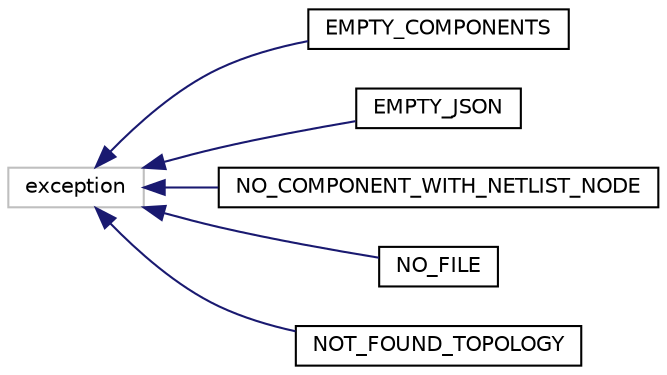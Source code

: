 digraph "Graphical Class Hierarchy"
{
 // LATEX_PDF_SIZE
  edge [fontname="Helvetica",fontsize="10",labelfontname="Helvetica",labelfontsize="10"];
  node [fontname="Helvetica",fontsize="10",shape=record];
  rankdir="LR";
  Node5 [label="exception",height=0.2,width=0.4,color="grey75", fillcolor="white", style="filled",tooltip=" "];
  Node5 -> Node0 [dir="back",color="midnightblue",fontsize="10",style="solid",fontname="Helvetica"];
  Node0 [label="EMPTY_COMPONENTS",height=0.2,width=0.4,color="black", fillcolor="white", style="filled",URL="$classEMPTY__COMPONENTS.html",tooltip="need if no components exist in this topology"];
  Node5 -> Node7 [dir="back",color="midnightblue",fontsize="10",style="solid",fontname="Helvetica"];
  Node7 [label="EMPTY_JSON",height=0.2,width=0.4,color="black", fillcolor="white", style="filled",URL="$classEMPTY__JSON.html",tooltip="need if he json object is empty"];
  Node5 -> Node8 [dir="back",color="midnightblue",fontsize="10",style="solid",fontname="Helvetica"];
  Node8 [label="NO_COMPONENT_WITH_NETLIST_NODE",height=0.2,width=0.4,color="black", fillcolor="white", style="filled",URL="$classNO__COMPONENT__WITH__NETLIST__NODE.html",tooltip="need if no component is found with the given netlist node in a given topology."];
  Node5 -> Node9 [dir="back",color="midnightblue",fontsize="10",style="solid",fontname="Helvetica"];
  Node9 [label="NO_FILE",height=0.2,width=0.4,color="black", fillcolor="white", style="filled",URL="$classNO__FILE.html",tooltip=" "];
  Node5 -> Node10 [dir="back",color="midnightblue",fontsize="10",style="solid",fontname="Helvetica"];
  Node10 [label="NOT_FOUND_TOPOLOGY",height=0.2,width=0.4,color="black", fillcolor="white", style="filled",URL="$classNOT__FOUND__TOPOLOGY.html",tooltip="need if no topology is found with same topology id"];
}
